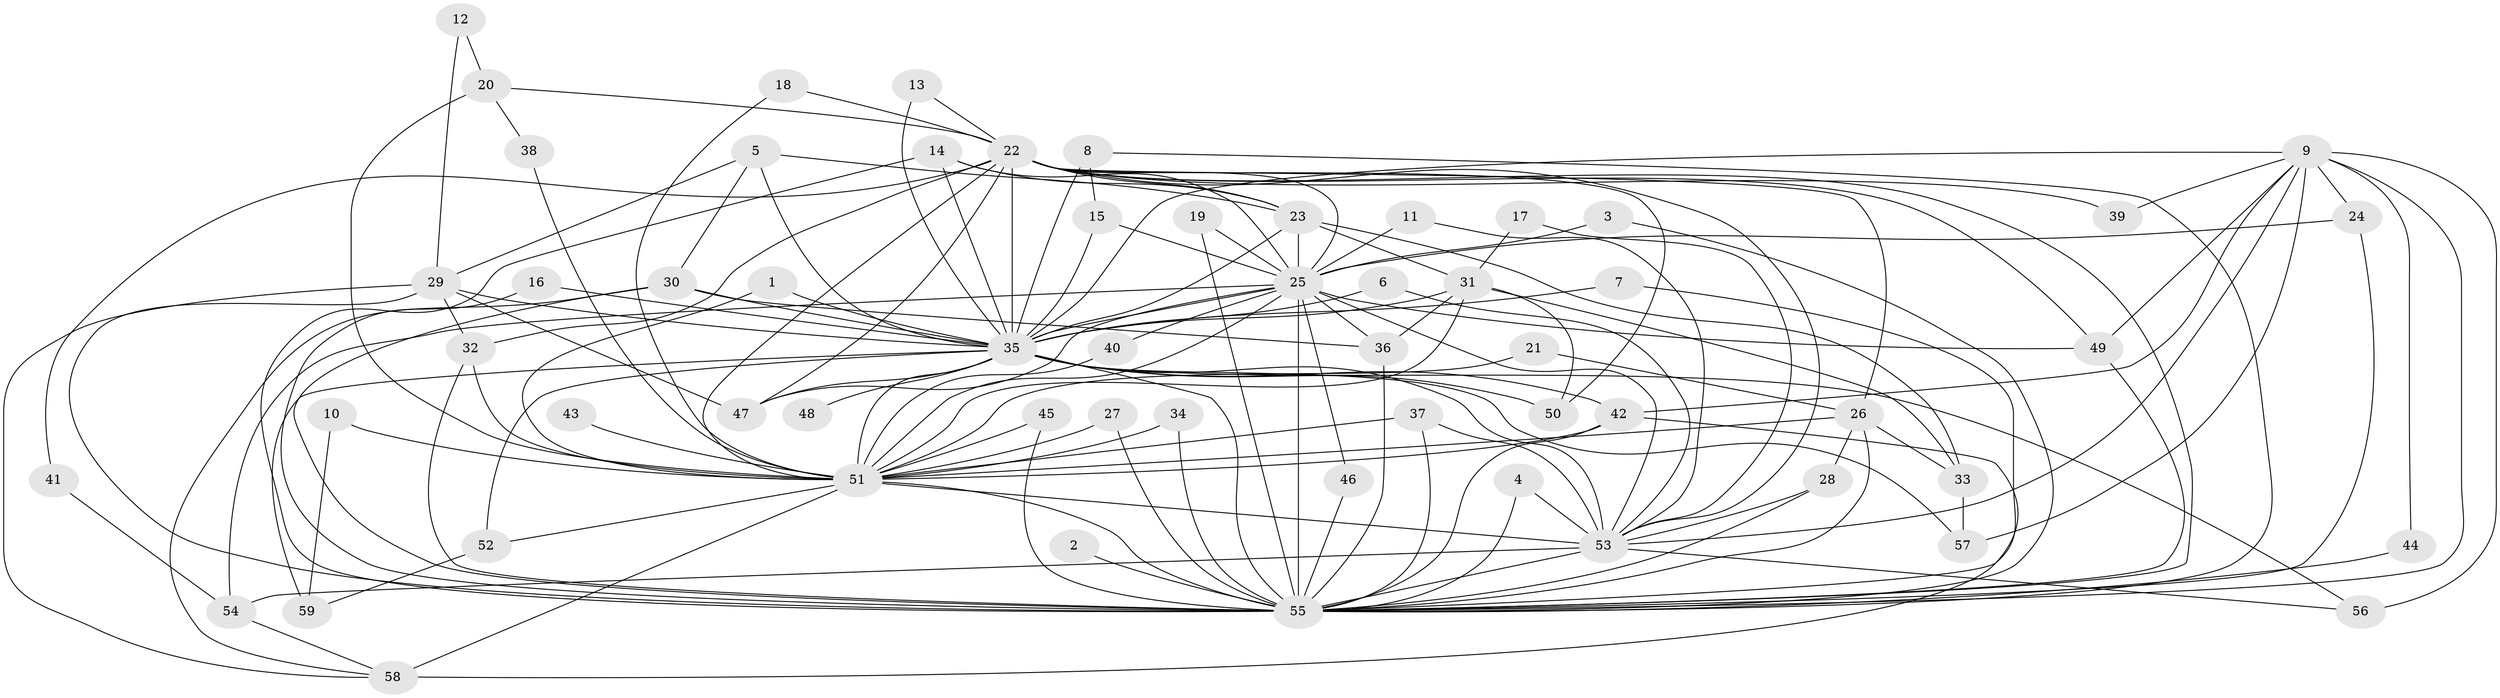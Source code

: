 // original degree distribution, {20: 0.008547008547008548, 30: 0.008547008547008548, 21: 0.008547008547008548, 26: 0.008547008547008548, 19: 0.02564102564102564, 22: 0.008547008547008548, 24: 0.008547008547008548, 16: 0.008547008547008548, 3: 0.19658119658119658, 2: 0.5299145299145299, 4: 0.09401709401709402, 5: 0.05982905982905983, 7: 0.017094017094017096, 8: 0.017094017094017096}
// Generated by graph-tools (version 1.1) at 2025/49/03/09/25 03:49:31]
// undirected, 59 vertices, 147 edges
graph export_dot {
graph [start="1"]
  node [color=gray90,style=filled];
  1;
  2;
  3;
  4;
  5;
  6;
  7;
  8;
  9;
  10;
  11;
  12;
  13;
  14;
  15;
  16;
  17;
  18;
  19;
  20;
  21;
  22;
  23;
  24;
  25;
  26;
  27;
  28;
  29;
  30;
  31;
  32;
  33;
  34;
  35;
  36;
  37;
  38;
  39;
  40;
  41;
  42;
  43;
  44;
  45;
  46;
  47;
  48;
  49;
  50;
  51;
  52;
  53;
  54;
  55;
  56;
  57;
  58;
  59;
  1 -- 35 [weight=1.0];
  1 -- 51 [weight=1.0];
  2 -- 55 [weight=1.0];
  3 -- 25 [weight=1.0];
  3 -- 55 [weight=1.0];
  4 -- 53 [weight=1.0];
  4 -- 55 [weight=1.0];
  5 -- 23 [weight=1.0];
  5 -- 29 [weight=1.0];
  5 -- 30 [weight=1.0];
  5 -- 35 [weight=1.0];
  6 -- 35 [weight=1.0];
  6 -- 53 [weight=1.0];
  7 -- 35 [weight=1.0];
  7 -- 55 [weight=1.0];
  8 -- 15 [weight=1.0];
  8 -- 35 [weight=2.0];
  8 -- 55 [weight=1.0];
  9 -- 24 [weight=1.0];
  9 -- 35 [weight=1.0];
  9 -- 39 [weight=1.0];
  9 -- 42 [weight=1.0];
  9 -- 44 [weight=1.0];
  9 -- 49 [weight=1.0];
  9 -- 53 [weight=1.0];
  9 -- 55 [weight=2.0];
  9 -- 56 [weight=1.0];
  9 -- 57 [weight=1.0];
  10 -- 51 [weight=2.0];
  10 -- 59 [weight=1.0];
  11 -- 25 [weight=1.0];
  11 -- 53 [weight=1.0];
  12 -- 20 [weight=1.0];
  12 -- 29 [weight=1.0];
  13 -- 22 [weight=1.0];
  13 -- 35 [weight=1.0];
  14 -- 23 [weight=1.0];
  14 -- 25 [weight=1.0];
  14 -- 35 [weight=1.0];
  14 -- 55 [weight=1.0];
  15 -- 25 [weight=1.0];
  15 -- 35 [weight=1.0];
  16 -- 35 [weight=1.0];
  16 -- 55 [weight=1.0];
  17 -- 31 [weight=1.0];
  17 -- 53 [weight=1.0];
  18 -- 22 [weight=1.0];
  18 -- 51 [weight=1.0];
  19 -- 25 [weight=1.0];
  19 -- 55 [weight=1.0];
  20 -- 22 [weight=1.0];
  20 -- 38 [weight=1.0];
  20 -- 51 [weight=2.0];
  21 -- 26 [weight=1.0];
  21 -- 51 [weight=1.0];
  22 -- 23 [weight=1.0];
  22 -- 25 [weight=1.0];
  22 -- 26 [weight=1.0];
  22 -- 32 [weight=1.0];
  22 -- 35 [weight=3.0];
  22 -- 39 [weight=1.0];
  22 -- 41 [weight=1.0];
  22 -- 47 [weight=1.0];
  22 -- 49 [weight=2.0];
  22 -- 50 [weight=1.0];
  22 -- 51 [weight=2.0];
  22 -- 53 [weight=1.0];
  22 -- 55 [weight=2.0];
  23 -- 25 [weight=1.0];
  23 -- 31 [weight=1.0];
  23 -- 33 [weight=1.0];
  23 -- 35 [weight=2.0];
  24 -- 25 [weight=1.0];
  24 -- 55 [weight=1.0];
  25 -- 35 [weight=3.0];
  25 -- 36 [weight=1.0];
  25 -- 40 [weight=1.0];
  25 -- 46 [weight=1.0];
  25 -- 47 [weight=1.0];
  25 -- 49 [weight=1.0];
  25 -- 51 [weight=2.0];
  25 -- 53 [weight=1.0];
  25 -- 54 [weight=1.0];
  25 -- 55 [weight=4.0];
  26 -- 28 [weight=1.0];
  26 -- 33 [weight=1.0];
  26 -- 51 [weight=2.0];
  26 -- 55 [weight=2.0];
  27 -- 51 [weight=1.0];
  27 -- 55 [weight=1.0];
  28 -- 53 [weight=1.0];
  28 -- 55 [weight=1.0];
  29 -- 32 [weight=2.0];
  29 -- 35 [weight=1.0];
  29 -- 47 [weight=1.0];
  29 -- 55 [weight=1.0];
  29 -- 58 [weight=1.0];
  30 -- 35 [weight=2.0];
  30 -- 36 [weight=1.0];
  30 -- 55 [weight=1.0];
  30 -- 58 [weight=1.0];
  31 -- 33 [weight=1.0];
  31 -- 35 [weight=1.0];
  31 -- 36 [weight=1.0];
  31 -- 50 [weight=1.0];
  31 -- 51 [weight=1.0];
  32 -- 51 [weight=1.0];
  32 -- 55 [weight=1.0];
  33 -- 57 [weight=1.0];
  34 -- 51 [weight=1.0];
  34 -- 55 [weight=1.0];
  35 -- 42 [weight=1.0];
  35 -- 47 [weight=1.0];
  35 -- 48 [weight=2.0];
  35 -- 50 [weight=2.0];
  35 -- 51 [weight=6.0];
  35 -- 52 [weight=1.0];
  35 -- 53 [weight=3.0];
  35 -- 55 [weight=6.0];
  35 -- 56 [weight=1.0];
  35 -- 57 [weight=1.0];
  35 -- 59 [weight=2.0];
  36 -- 55 [weight=1.0];
  37 -- 51 [weight=2.0];
  37 -- 53 [weight=1.0];
  37 -- 55 [weight=1.0];
  38 -- 51 [weight=1.0];
  40 -- 51 [weight=1.0];
  41 -- 54 [weight=1.0];
  42 -- 51 [weight=1.0];
  42 -- 55 [weight=1.0];
  42 -- 58 [weight=1.0];
  43 -- 51 [weight=2.0];
  44 -- 55 [weight=1.0];
  45 -- 51 [weight=1.0];
  45 -- 55 [weight=1.0];
  46 -- 55 [weight=1.0];
  49 -- 55 [weight=1.0];
  51 -- 52 [weight=1.0];
  51 -- 53 [weight=3.0];
  51 -- 55 [weight=4.0];
  51 -- 58 [weight=2.0];
  52 -- 59 [weight=1.0];
  53 -- 54 [weight=1.0];
  53 -- 55 [weight=2.0];
  53 -- 56 [weight=1.0];
  54 -- 58 [weight=1.0];
}
